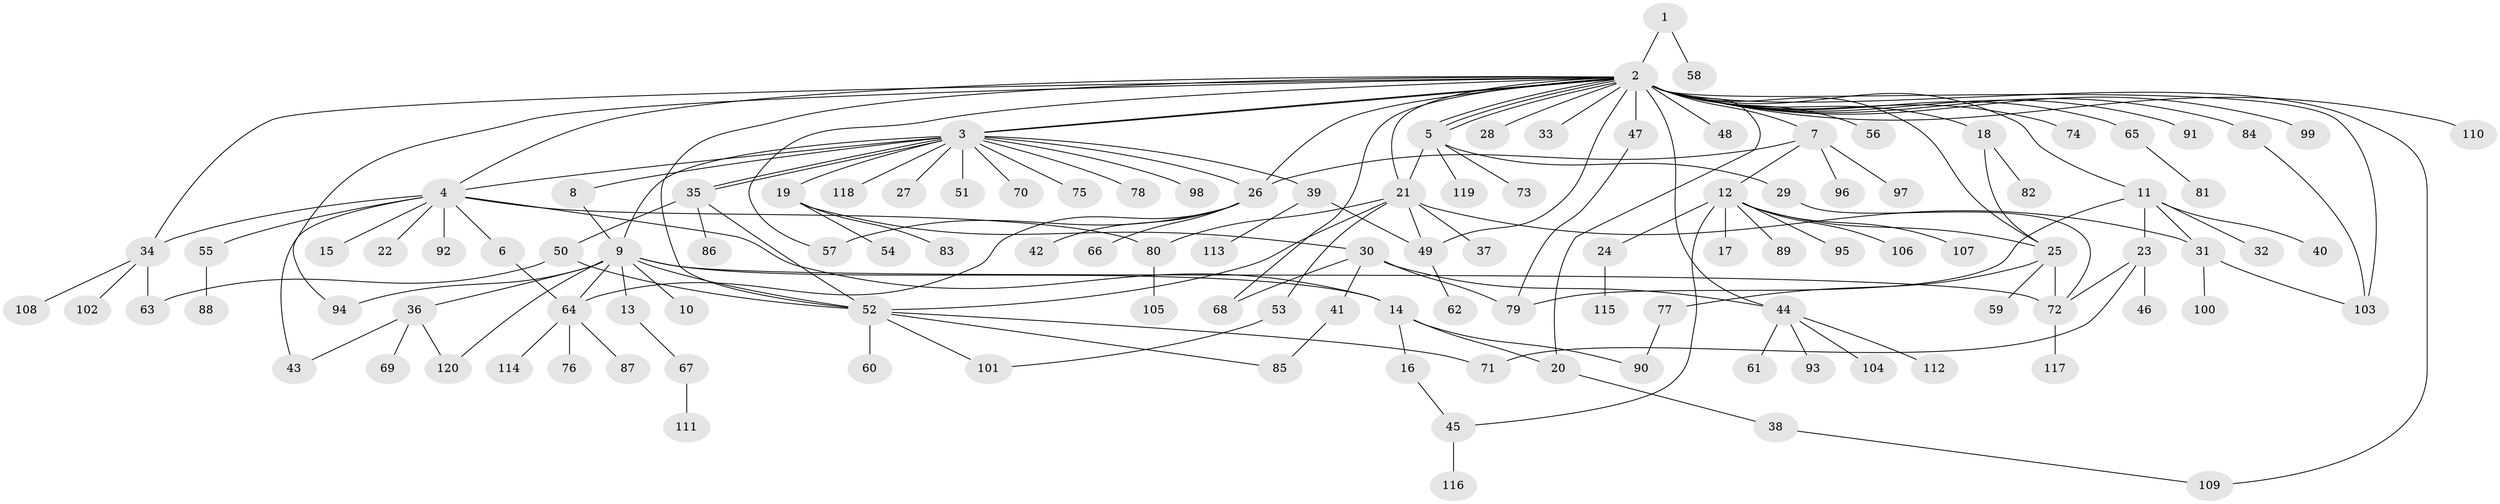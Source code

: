 // coarse degree distribution, {2: 0.3, 26: 0.016666666666666666, 18: 0.016666666666666666, 11: 0.016666666666666666, 5: 0.03333333333333333, 8: 0.016666666666666666, 1: 0.4666666666666667, 6: 0.05, 4: 0.03333333333333333, 3: 0.03333333333333333, 9: 0.016666666666666666}
// Generated by graph-tools (version 1.1) at 2025/18/03/04/25 18:18:26]
// undirected, 120 vertices, 163 edges
graph export_dot {
graph [start="1"]
  node [color=gray90,style=filled];
  1;
  2;
  3;
  4;
  5;
  6;
  7;
  8;
  9;
  10;
  11;
  12;
  13;
  14;
  15;
  16;
  17;
  18;
  19;
  20;
  21;
  22;
  23;
  24;
  25;
  26;
  27;
  28;
  29;
  30;
  31;
  32;
  33;
  34;
  35;
  36;
  37;
  38;
  39;
  40;
  41;
  42;
  43;
  44;
  45;
  46;
  47;
  48;
  49;
  50;
  51;
  52;
  53;
  54;
  55;
  56;
  57;
  58;
  59;
  60;
  61;
  62;
  63;
  64;
  65;
  66;
  67;
  68;
  69;
  70;
  71;
  72;
  73;
  74;
  75;
  76;
  77;
  78;
  79;
  80;
  81;
  82;
  83;
  84;
  85;
  86;
  87;
  88;
  89;
  90;
  91;
  92;
  93;
  94;
  95;
  96;
  97;
  98;
  99;
  100;
  101;
  102;
  103;
  104;
  105;
  106;
  107;
  108;
  109;
  110;
  111;
  112;
  113;
  114;
  115;
  116;
  117;
  118;
  119;
  120;
  1 -- 2;
  1 -- 58;
  2 -- 3;
  2 -- 3;
  2 -- 4;
  2 -- 5;
  2 -- 5;
  2 -- 5;
  2 -- 7;
  2 -- 11;
  2 -- 18;
  2 -- 20;
  2 -- 21;
  2 -- 25;
  2 -- 26;
  2 -- 28;
  2 -- 33;
  2 -- 34;
  2 -- 44;
  2 -- 47;
  2 -- 48;
  2 -- 49;
  2 -- 52;
  2 -- 56;
  2 -- 57;
  2 -- 65;
  2 -- 68;
  2 -- 74;
  2 -- 84;
  2 -- 91;
  2 -- 94;
  2 -- 99;
  2 -- 103;
  2 -- 109;
  2 -- 110;
  3 -- 4;
  3 -- 8;
  3 -- 9;
  3 -- 19;
  3 -- 26;
  3 -- 27;
  3 -- 35;
  3 -- 35;
  3 -- 39;
  3 -- 51;
  3 -- 70;
  3 -- 75;
  3 -- 78;
  3 -- 98;
  3 -- 118;
  4 -- 6;
  4 -- 14;
  4 -- 15;
  4 -- 22;
  4 -- 34;
  4 -- 43;
  4 -- 55;
  4 -- 80;
  4 -- 92;
  5 -- 21;
  5 -- 29;
  5 -- 73;
  5 -- 119;
  6 -- 64;
  7 -- 12;
  7 -- 26;
  7 -- 96;
  7 -- 97;
  8 -- 9;
  9 -- 10;
  9 -- 13;
  9 -- 14;
  9 -- 36;
  9 -- 52;
  9 -- 64;
  9 -- 72;
  9 -- 94;
  9 -- 120;
  11 -- 23;
  11 -- 31;
  11 -- 32;
  11 -- 40;
  11 -- 79;
  12 -- 17;
  12 -- 24;
  12 -- 25;
  12 -- 45;
  12 -- 89;
  12 -- 95;
  12 -- 106;
  12 -- 107;
  13 -- 67;
  14 -- 16;
  14 -- 20;
  14 -- 90;
  16 -- 45;
  18 -- 25;
  18 -- 82;
  19 -- 30;
  19 -- 54;
  19 -- 83;
  20 -- 38;
  21 -- 31;
  21 -- 37;
  21 -- 49;
  21 -- 52;
  21 -- 53;
  21 -- 80;
  23 -- 46;
  23 -- 71;
  23 -- 72;
  24 -- 115;
  25 -- 59;
  25 -- 72;
  25 -- 77;
  26 -- 42;
  26 -- 57;
  26 -- 64;
  26 -- 66;
  29 -- 72;
  30 -- 41;
  30 -- 44;
  30 -- 68;
  30 -- 79;
  31 -- 100;
  31 -- 103;
  34 -- 63;
  34 -- 102;
  34 -- 108;
  35 -- 50;
  35 -- 52;
  35 -- 86;
  36 -- 43;
  36 -- 69;
  36 -- 120;
  38 -- 109;
  39 -- 49;
  39 -- 113;
  41 -- 85;
  44 -- 61;
  44 -- 93;
  44 -- 104;
  44 -- 112;
  45 -- 116;
  47 -- 79;
  49 -- 62;
  50 -- 52;
  50 -- 63;
  52 -- 60;
  52 -- 71;
  52 -- 85;
  52 -- 101;
  53 -- 101;
  55 -- 88;
  64 -- 76;
  64 -- 87;
  64 -- 114;
  65 -- 81;
  67 -- 111;
  72 -- 117;
  77 -- 90;
  80 -- 105;
  84 -- 103;
}
